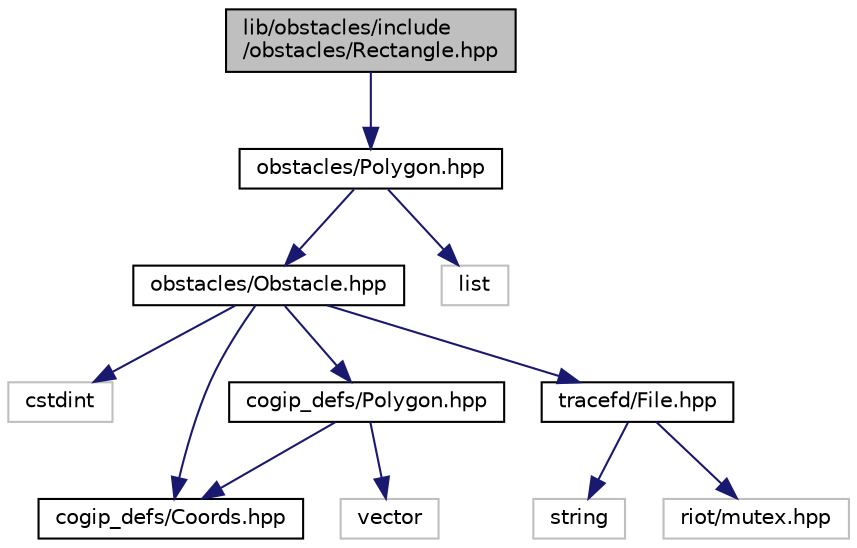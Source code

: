 digraph "lib/obstacles/include/obstacles/Rectangle.hpp"
{
 // LATEX_PDF_SIZE
  bgcolor="transparent";
  edge [fontname="Helvetica",fontsize="10",labelfontname="Helvetica",labelfontsize="10"];
  node [fontname="Helvetica",fontsize="10",shape=record];
  Node1 [label="lib/obstacles/include\l/obstacles/Rectangle.hpp",height=0.2,width=0.4,color="black", fillcolor="grey75", style="filled", fontcolor="black",tooltip="Rectangle obstacle class declaration."];
  Node1 -> Node2 [color="midnightblue",fontsize="10",style="solid",fontname="Helvetica"];
  Node2 [label="obstacles/Polygon.hpp",height=0.2,width=0.4,color="black",URL="$obstacles_2include_2obstacles_2Polygon_8hpp.html",tooltip="Polygon obstacle class declaration."];
  Node2 -> Node3 [color="midnightblue",fontsize="10",style="solid",fontname="Helvetica"];
  Node3 [label="obstacles/Obstacle.hpp",height=0.2,width=0.4,color="black",URL="$Obstacle_8hpp.html",tooltip="Polygon obstacle class declaration."];
  Node3 -> Node4 [color="midnightblue",fontsize="10",style="solid",fontname="Helvetica"];
  Node4 [label="cstdint",height=0.2,width=0.4,color="grey75",tooltip=" "];
  Node3 -> Node5 [color="midnightblue",fontsize="10",style="solid",fontname="Helvetica"];
  Node5 [label="cogip_defs/Coords.hpp",height=0.2,width=0.4,color="black",URL="$Coords_8hpp.html",tooltip="Coords declaration."];
  Node3 -> Node6 [color="midnightblue",fontsize="10",style="solid",fontname="Helvetica"];
  Node6 [label="cogip_defs/Polygon.hpp",height=0.2,width=0.4,color="black",URL="$cogip__defs_2include_2cogip__defs_2Polygon_8hpp.html",tooltip="Polygon class declaration."];
  Node6 -> Node7 [color="midnightblue",fontsize="10",style="solid",fontname="Helvetica"];
  Node7 [label="vector",height=0.2,width=0.4,color="grey75",tooltip=" "];
  Node6 -> Node5 [color="midnightblue",fontsize="10",style="solid",fontname="Helvetica"];
  Node3 -> Node8 [color="midnightblue",fontsize="10",style="solid",fontname="Helvetica"];
  Node8 [label="tracefd/File.hpp",height=0.2,width=0.4,color="black",URL="$File_8hpp.html",tooltip="File class declaration."];
  Node8 -> Node9 [color="midnightblue",fontsize="10",style="solid",fontname="Helvetica"];
  Node9 [label="string",height=0.2,width=0.4,color="grey75",tooltip=" "];
  Node8 -> Node10 [color="midnightblue",fontsize="10",style="solid",fontname="Helvetica"];
  Node10 [label="riot/mutex.hpp",height=0.2,width=0.4,color="grey75",tooltip=" "];
  Node2 -> Node11 [color="midnightblue",fontsize="10",style="solid",fontname="Helvetica"];
  Node11 [label="list",height=0.2,width=0.4,color="grey75",tooltip=" "];
}
